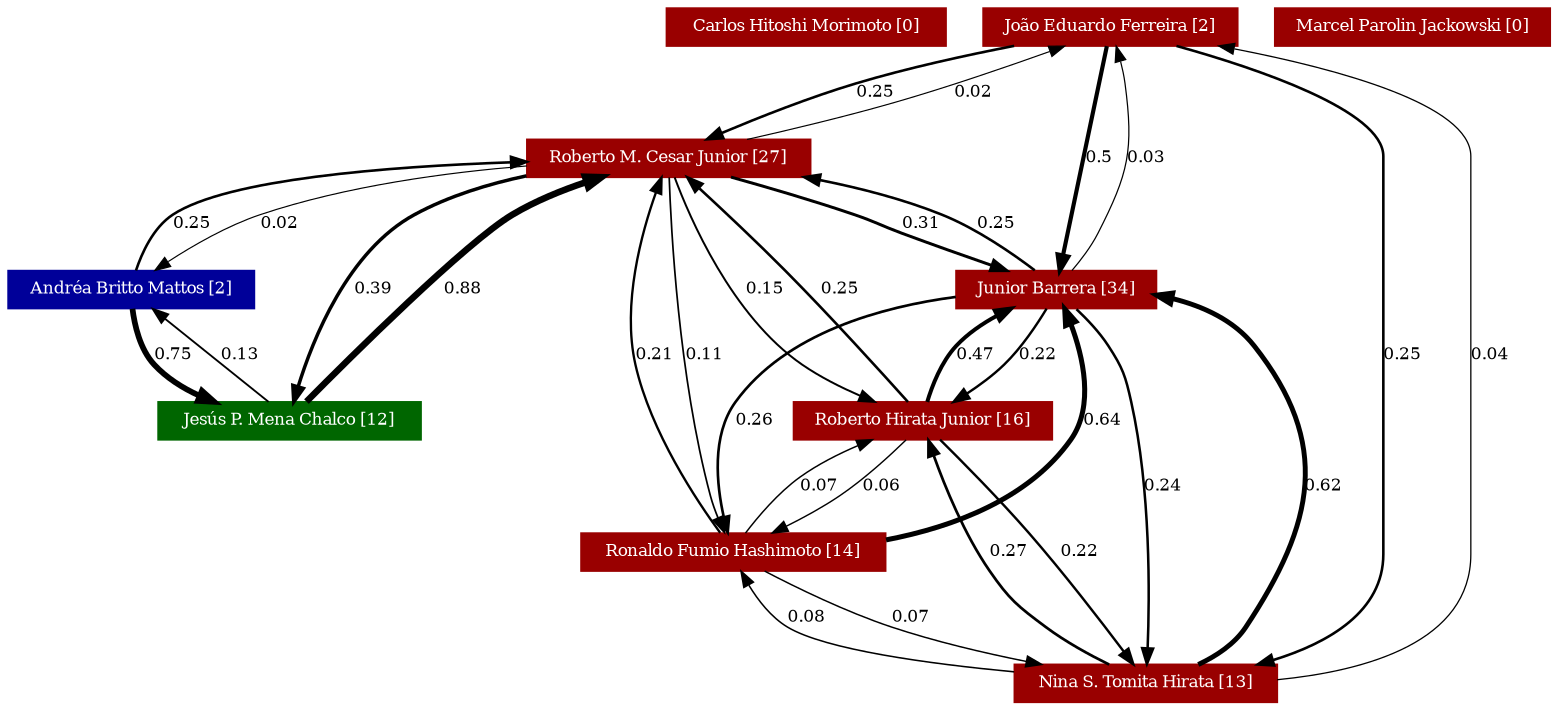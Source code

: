 strict digraph grafo3 {
	graph [bb="0,0,782,338", id=grafo3, overlap=False];
	node [label="\N", fontsize=8, shape=rectangle, style=filled];
	0 [label="Carlos Hitoshi Morimoto [0]", URL="http://lattes.cnpq.br/4575931307749163", color="#990000", fontcolor="#FFFFFF", height="0.25", pos="67,329", width="1.8611"];
	1 [label="João Eduardo Ferreira [2]", URL="http://lattes.cnpq.br/0131770792108992", color="#990000", fontcolor="#FFFFFF", height="0.25", pos="213,329", width="1.6944"];
	6 [label="Roberto M. Cesar Junior [27]", URL="http://lattes.cnpq.br/2240951178648368", color="#990000", fontcolor="#FFFFFF", height="0.25", pos="443,265", width="1.8889"];
	4 [label="Nina S. Tomita Hirata [13]", URL="http://lattes.cnpq.br/0644408634493034", color="#990000", fontcolor="#FFFFFF", height="0.25", pos="243,9", width="1.75"];
	2 [label="Junior Barrera [34]", URL="http://lattes.cnpq.br/0362417828475021", color="#990000", fontcolor="#FFFFFF", height="0.25", pos="258,201", width="1.3333"];
	8 [label="Jesús P. Mena Chalco [12]", URL="http://lattes.cnpq.br/4727357182510680", color="#006600", fontcolor="#FFFFFF", height="0.25", pos="653,137", width="1.75"];
	7 [label="Ronaldo Fumio Hashimoto [14]", URL="http://lattes.cnpq.br/9283304583756076", color="#990000", fontcolor="#FFFFFF", height="0.25", pos="336,73", width="2.0278"];
	5 [label="Roberto Hirata Junior [16]", URL="http://lattes.cnpq.br/1647118503085126", color="#990000", fontcolor="#FFFFFF", height="0.25", pos="494,137", width="1.7222"];
	9 [label="Andréa Britto Mattos [2]", URL="http://lattes.cnpq.br/2837012019824386", color="#000099", fontcolor="#FFFFFF", height="0.25", pos="723,201", width="1.6389"];
	3 [label="Marcel Parolin Jackowski [0]", URL="http://lattes.cnpq.br/0926213060635986", color="#990000", fontcolor="#FFFFFF", height="0.25", pos="358,329", width="1.8333"];
	1 -> 6 [arrowhead=normal, arrowsize="0.75", fontsize=8, label="0.25", lp="350.5,297", penwidth="1.25", pos="e,410.33,274.09 245.47,319.97 286.79,308.47 358.15,288.61 402.85,276.17"];
	1 -> 4 [arrowhead=normal, arrowsize="0.75", fontsize=8, label="0.25", lp="109.5,169", penwidth="1.25", pos="e,189.16,18.022 160.8,319.93 131.19,311.45 100,295.32 100,265 100,265 100,265 100,73 100,52.378 110.71,47.246 128,36 137.31,29.946\
 159.31,24.184 181.6,19.549"];
	1 -> 2 [arrowhead=normal, arrowsize="0.75", fontsize=8, label="0.5", lp="209,265", penwidth="2.0", pos="e,242.76,210.06 208.86,319.75 203.15,305.64 194.38,278.05 202,256 208.05,238.51 223.43,224.1 236.55,214.43"];
	6 -> 8 [arrowhead=normal, arrowsize="0.75", fontsize=8, label="0.39", lp="575.5,201", penwidth="1.67", pos="e,639.07,146.24 460.75,255.79 470.38,250.7 482.44,244.17 493,238 544.15,208.09 602.64,170.2 632.74,150.41"];
	6 -> 1 [arrowhead=normal, arrowsize="0.75", fontsize=8, label="0.02", lp="397.5,297", penwidth="0.56", pos="e,272.78,319.94 426.86,274.09 411.24,282.52 386.66,294.8 364,302 348.43,306.94 313.11,313.35 280.55,318.68"];
	6 -> 2 [arrowhead=normal, arrowsize="0.75", fontsize=8, label="0.31", lp="282.5,233", penwidth="1.43", pos="e,259.14,210.12 374.65,260.94 334.52,257.27 288.67,250.46 273,238 266.7,233 263.03,224.93 260.9,217.6"];
	6 -> 7 [arrowhead=normal, arrowsize="0.75", fontsize=8, label="0.11", lp="317.5,169", penwidth="0.83", pos="e,327.07,82.162 400.45,255.92 387.09,251.81 372.76,246.02 361,238 330.49,217.19 325.75,206.39 308,174 297.99,155.73 293.39,148.06\
 299,128 303.21,112.95 313.37,98.387 321.98,88.033"];
	6 -> 5 [arrowhead=normal, arrowsize="0.75", fontsize=8, label="0.15", lp="479.5,201", penwidth="0.95", pos="e,490.08,146.13 446.14,255.94 451,242.07 460.74,214.78 470,192 473.3,183.89 474.48,182.02 478,174 480.99,167.18 484.26,159.64 487.06\
,153.16"];
	6 -> 9 [arrowhead=normal, arrowsize="0.75", fontsize=8, label="0.02", lp="677.5,233", penwidth="0.56", pos="e,706.58,210.12 511.36,260.56 549.98,256.85 598.82,250.12 641,238 661.57,232.09 683.61,221.91 699.65,213.72"];
	4 -> 1 [arrowhead=normal, arrowsize="0.75", fontsize=8, label="0.04", lp="151.5,169", penwidth="0.62", pos="e,190.54,319.95 201.34,18.049 173.51,26.824 142,43.315 142,73 142,265 142,265 142,265 142,288.75 164.19,305.95 183.76,316.5"];
	4 -> 2 [arrowhead=normal, arrowsize="0.75", fontsize=8, label="0.62", lp="232.5,105", penwidth="2.36", pos="e,250.87,191.95 239.15,18.124 232.17,35.757 218.53,75.791 223,110 226.81,139.18 227.9,147.17 240,174 241.8,177.98 244.15,182.02 \
246.57,185.73"];
	4 -> 7 [arrowhead=normal, arrowsize="0.75", fontsize=8, label="0.08", lp="310.5,41", penwidth="0.74", pos="e,324.83,63.797 259.11,18.055 267.82,23.101 278.67,29.634 288,36 298.49,43.156 309.76,51.789 318.74,58.916"];
	4 -> 5 [arrowhead=normal, arrowsize="0.75", fontsize=8, label="0.27", lp="529.5,73", penwidth="1.31", pos="e,499.67,127.81 306.16,11.838 379.56,15.691 492.64,23.559 508,36 532.83,56.105 515.69,98.057 503.42,121.06"];
	2 -> 1 [arrowhead=normal, arrowsize="0.75", fontsize=8, label="0.03", lp="248.5,265", penwidth="0.59", pos="e,216.24,319.79 254.79,210.12 247.27,231.53 228.38,285.26 218.79,312.54"];
	2 -> 6 [arrowhead=normal, arrowsize="0.75", fontsize=8, label="0.25", lp="323.5,233", penwidth="1.25", pos="e,376.26,256 269.28,210.32 280.1,218.79 297.22,231 314,238 331.09,245.13 350.27,250.45 368.51,254.39"];
	2 -> 4 [arrowhead=normal, arrowsize="0.75", fontsize=8, label="0.24", lp="190.5,105", penwidth="1.22", pos="e,227.92,18.066 230.31,192 220.92,187.79 211.03,181.92 204,174 183.93,151.4 186.19,139.78 181,110 175.55,78.698 207.84,36.202 208\
,36 211.82,31.042 216.76,26.502 221.72,22.618"];
	2 -> 7 [arrowhead=normal, arrowsize="0.75", fontsize=8, label="0.26", lp="321.5,137", penwidth="1.28", pos="e,332.52,82.185 268.55,191.94 273.9,186.99 280.26,180.55 285,174 304.91,146.49 321.19,110.06 329.66,89.317"];
	2 -> 5 [arrowhead=normal, arrowsize="0.75", fontsize=8, label="0.22", lp="426.5,169", penwidth="1.16", pos="e,466.74,146.02 306.15,194.03 332.45,189.57 365.4,182.94 394,174 404.64,170.67 406.62,168.07 417,164 430.8,158.59 446.18,153.09 \
459.54,148.48"];
	7 -> 6 [arrowhead=normal, arrowsize="0.75", fontsize=8, label="0.21", lp="380.5,169", penwidth="1.13", pos="e,433.83,255.68 338.05,82.066 342.4,100.28 353.6,142.27 371,174 387.04,203.26 412.47,232.76 428.42,249.93"];
	7 -> 4 [arrowhead=normal, arrowsize="0.75", fontsize=8, label="0.07", lp="274.5,41", penwidth="0.71", pos="e,246.36,18.093 298.46,63.959 286.84,59.856 274.59,54.06 265,46 258.45,40.492 253.35,32.504 249.72,25.358"];
	7 -> 2 [arrowhead=normal, arrowsize="0.75", fontsize=8, label="0.64", lp="391.5,137", penwidth="2.42", pos="e,306.11,195.23 348.46,82.149 353.88,86.845 359.73,93.041 363,100 412.68,205.68 378.04,162.5 369,174 361.75,183.22 337.51,189.68\
 313.53,193.97"];
	7 -> 5 [arrowhead=normal, arrowsize="0.75", fontsize=8, label="0.07", lp="464.5,105", penwidth="0.71", pos="e,482.63,127.88 382.79,82.012 400.52,86.292 420.62,92.209 438,100 451.74,106.16 465.87,115.52 476.5,123.29"];
	5 -> 6 [arrowhead=normal, arrowsize="0.75", fontsize=8, label="0.25", lp="508.5,201", penwidth="1.25", pos="e,457.2,255.78 498.49,146.08 501.63,153.54 504.94,164.41 503,174 496.88,204.26 494.49,213.28 476,238 472.46,242.73 467.93,247.13\
 463.36,250.95"];
	5 -> 4 [arrowhead=normal, arrowsize="0.75", fontsize=8, label="0.22", lp="466.5,73", penwidth="1.16", pos="e,280.47,18.028 491.79,127.92 489.45,119.85 485.1,108.11 478,100 457.51,76.605 446.36,76.751 418,64 375.29,44.8 323.91,29.511 287.91\
,19.975"];
	5 -> 2 [arrowhead=normal, arrowsize="0.75", fontsize=8, label="0.47", lp="465.5,169", penwidth="1.91", pos="e,306.12,195.98 482.78,146.2 471.62,154.83 453.67,167.37 436,174 414.19,182.19 357.44,189.99 313.82,195.09"];
	5 -> 7 [arrowhead=normal, arrowsize="0.75", fontsize=8, label="0.06", lp="428.5,105", penwidth="0.68", pos="e,356.1,82.053 467.44,127.98 453.01,122.94 434.92,116.4 419,110 413.42,107.76 385.04,95.056 363,85.153"];
	8 -> 6 [arrowhead=normal, arrowsize="0.75", fontsize=8, label="0.88", lp="618.5,201", penwidth="3.14", pos="e,481.75,255.99 647.04,146.39 636.88,161.7 614.77,192.15 589,210 558.72,230.97 519.42,245.18 489.22,253.89"];
	8 -> 9 [arrowhead=normal, arrowsize="0.75", fontsize=8, label="0.13", lp="711.5,169", penwidth="0.89", pos="e,716.76,191.85 668.6,146.01 676.33,150.85 685.59,157.21 693,164 700.1,170.5 706.94,178.74 712.3,185.79"];
	9 -> 8 [arrowhead=normal, arrowsize="0.75", fontsize=8, label="0.75", lp="679.5,169", penwidth="2.75", pos="e,655.35,146.2 697,191.94 687.58,187.65 677.44,181.75 670,174 664.46,168.23 660.5,160.34 657.8,153.33"];
	9 -> 6 [arrowhead=normal, arrowsize="0.75", fontsize=8, label="0.25", lp="712.5,233", penwidth="1.25", pos="e,511.18,263.13 717.95,210.04 712.53,218.81 703.03,231.69 691,238 661.99,253.22 580.66,259.88 518.98,262.78"];
}

